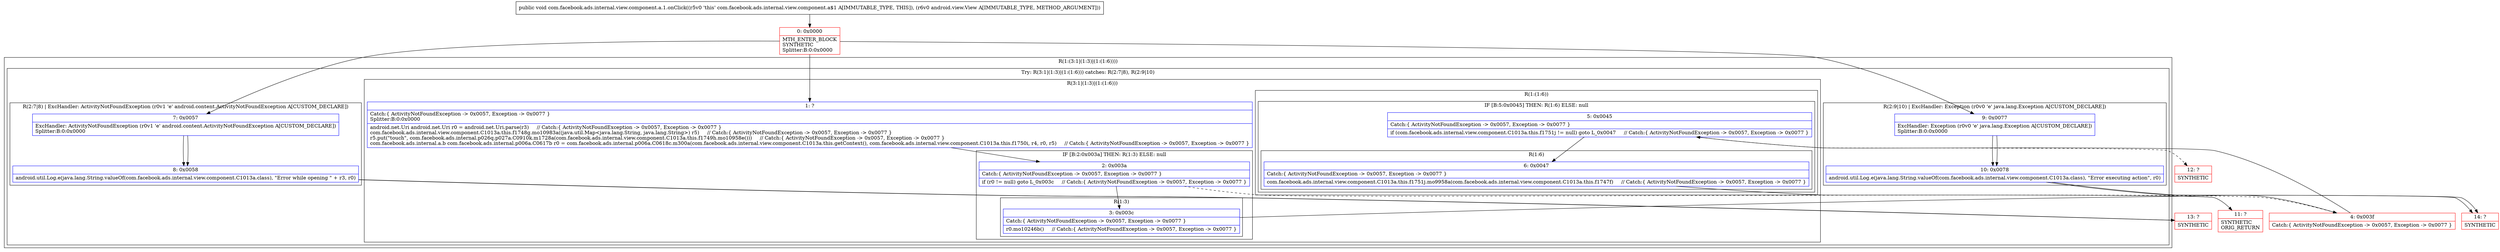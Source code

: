 digraph "CFG forcom.facebook.ads.internal.view.component.a.1.onClick(Landroid\/view\/View;)V" {
subgraph cluster_Region_1660436305 {
label = "R(1:(3:1|(1:3)|(1:(1:6))))";
node [shape=record,color=blue];
subgraph cluster_TryCatchRegion_699973741 {
label = "Try: R(3:1|(1:3)|(1:(1:6))) catches: R(2:7|8), R(2:9|10)";
node [shape=record,color=blue];
subgraph cluster_Region_963441138 {
label = "R(3:1|(1:3)|(1:(1:6)))";
node [shape=record,color=blue];
Node_1 [shape=record,label="{1\:\ ?|Catch:\{ ActivityNotFoundException \-\> 0x0057, Exception \-\> 0x0077 \}\lSplitter:B:0:0x0000\l|android.net.Uri android.net.Uri r0 = android.net.Uri.parse(r3)     \/\/ Catch:\{ ActivityNotFoundException \-\> 0x0057, Exception \-\> 0x0077 \}\lcom.facebook.ads.internal.view.component.C1013a.this.f1748g.mo10983a((java.util.Map\<java.lang.String, java.lang.String\>) r5)     \/\/ Catch:\{ ActivityNotFoundException \-\> 0x0057, Exception \-\> 0x0077 \}\lr5.put(\"touch\", com.facebook.ads.internal.p026q.p027a.C0910k.m1728a(com.facebook.ads.internal.view.component.C1013a.this.f1749h.mo10958e()))     \/\/ Catch:\{ ActivityNotFoundException \-\> 0x0057, Exception \-\> 0x0077 \}\lcom.facebook.ads.internal.a.b com.facebook.ads.internal.p006a.C0617b r0 = com.facebook.ads.internal.p006a.C0618c.m300a(com.facebook.ads.internal.view.component.C1013a.this.getContext(), com.facebook.ads.internal.view.component.C1013a.this.f1750i, r4, r0, r5)     \/\/ Catch:\{ ActivityNotFoundException \-\> 0x0057, Exception \-\> 0x0077 \}\l}"];
subgraph cluster_IfRegion_549771944 {
label = "IF [B:2:0x003a] THEN: R(1:3) ELSE: null";
node [shape=record,color=blue];
Node_2 [shape=record,label="{2\:\ 0x003a|Catch:\{ ActivityNotFoundException \-\> 0x0057, Exception \-\> 0x0077 \}\l|if (r0 != null) goto L_0x003c     \/\/ Catch:\{ ActivityNotFoundException \-\> 0x0057, Exception \-\> 0x0077 \}\l}"];
subgraph cluster_Region_1888889517 {
label = "R(1:3)";
node [shape=record,color=blue];
Node_3 [shape=record,label="{3\:\ 0x003c|Catch:\{ ActivityNotFoundException \-\> 0x0057, Exception \-\> 0x0077 \}\l|r0.mo10246b()     \/\/ Catch:\{ ActivityNotFoundException \-\> 0x0057, Exception \-\> 0x0077 \}\l}"];
}
}
subgraph cluster_Region_1957192038 {
label = "R(1:(1:6))";
node [shape=record,color=blue];
subgraph cluster_IfRegion_1965185686 {
label = "IF [B:5:0x0045] THEN: R(1:6) ELSE: null";
node [shape=record,color=blue];
Node_5 [shape=record,label="{5\:\ 0x0045|Catch:\{ ActivityNotFoundException \-\> 0x0057, Exception \-\> 0x0077 \}\l|if (com.facebook.ads.internal.view.component.C1013a.this.f1751j != null) goto L_0x0047     \/\/ Catch:\{ ActivityNotFoundException \-\> 0x0057, Exception \-\> 0x0077 \}\l}"];
subgraph cluster_Region_1443094996 {
label = "R(1:6)";
node [shape=record,color=blue];
Node_6 [shape=record,label="{6\:\ 0x0047|Catch:\{ ActivityNotFoundException \-\> 0x0057, Exception \-\> 0x0077 \}\l|com.facebook.ads.internal.view.component.C1013a.this.f1751j.mo9958a(com.facebook.ads.internal.view.component.C1013a.this.f1747f)     \/\/ Catch:\{ ActivityNotFoundException \-\> 0x0057, Exception \-\> 0x0077 \}\l}"];
}
}
}
}
subgraph cluster_Region_970455249 {
label = "R(2:7|8) | ExcHandler: ActivityNotFoundException (r0v1 'e' android.content.ActivityNotFoundException A[CUSTOM_DECLARE])\l";
node [shape=record,color=blue];
Node_7 [shape=record,label="{7\:\ 0x0057|ExcHandler: ActivityNotFoundException (r0v1 'e' android.content.ActivityNotFoundException A[CUSTOM_DECLARE])\lSplitter:B:0:0x0000\l}"];
Node_8 [shape=record,label="{8\:\ 0x0058|android.util.Log.e(java.lang.String.valueOf(com.facebook.ads.internal.view.component.C1013a.class), \"Error while opening \" + r3, r0)\l}"];
}
subgraph cluster_Region_239275484 {
label = "R(2:9|10) | ExcHandler: Exception (r0v0 'e' java.lang.Exception A[CUSTOM_DECLARE])\l";
node [shape=record,color=blue];
Node_9 [shape=record,label="{9\:\ 0x0077|ExcHandler: Exception (r0v0 'e' java.lang.Exception A[CUSTOM_DECLARE])\lSplitter:B:0:0x0000\l}"];
Node_10 [shape=record,label="{10\:\ 0x0078|android.util.Log.e(java.lang.String.valueOf(com.facebook.ads.internal.view.component.C1013a.class), \"Error executing action\", r0)\l}"];
}
}
}
subgraph cluster_Region_970455249 {
label = "R(2:7|8) | ExcHandler: ActivityNotFoundException (r0v1 'e' android.content.ActivityNotFoundException A[CUSTOM_DECLARE])\l";
node [shape=record,color=blue];
Node_7 [shape=record,label="{7\:\ 0x0057|ExcHandler: ActivityNotFoundException (r0v1 'e' android.content.ActivityNotFoundException A[CUSTOM_DECLARE])\lSplitter:B:0:0x0000\l}"];
Node_8 [shape=record,label="{8\:\ 0x0058|android.util.Log.e(java.lang.String.valueOf(com.facebook.ads.internal.view.component.C1013a.class), \"Error while opening \" + r3, r0)\l}"];
}
subgraph cluster_Region_239275484 {
label = "R(2:9|10) | ExcHandler: Exception (r0v0 'e' java.lang.Exception A[CUSTOM_DECLARE])\l";
node [shape=record,color=blue];
Node_9 [shape=record,label="{9\:\ 0x0077|ExcHandler: Exception (r0v0 'e' java.lang.Exception A[CUSTOM_DECLARE])\lSplitter:B:0:0x0000\l}"];
Node_10 [shape=record,label="{10\:\ 0x0078|android.util.Log.e(java.lang.String.valueOf(com.facebook.ads.internal.view.component.C1013a.class), \"Error executing action\", r0)\l}"];
}
Node_0 [shape=record,color=red,label="{0\:\ 0x0000|MTH_ENTER_BLOCK\lSYNTHETIC\lSplitter:B:0:0x0000\l}"];
Node_4 [shape=record,color=red,label="{4\:\ 0x003f|Catch:\{ ActivityNotFoundException \-\> 0x0057, Exception \-\> 0x0077 \}\l}"];
Node_11 [shape=record,color=red,label="{11\:\ ?|SYNTHETIC\lORIG_RETURN\l}"];
Node_12 [shape=record,color=red,label="{12\:\ ?|SYNTHETIC\l}"];
Node_13 [shape=record,color=red,label="{13\:\ ?|SYNTHETIC\l}"];
Node_14 [shape=record,color=red,label="{14\:\ ?|SYNTHETIC\l}"];
MethodNode[shape=record,label="{public void com.facebook.ads.internal.view.component.a.1.onClick((r5v0 'this' com.facebook.ads.internal.view.component.a$1 A[IMMUTABLE_TYPE, THIS]), (r6v0 android.view.View A[IMMUTABLE_TYPE, METHOD_ARGUMENT])) }"];
MethodNode -> Node_0;
Node_1 -> Node_2;
Node_2 -> Node_3;
Node_2 -> Node_4[style=dashed];
Node_3 -> Node_4;
Node_5 -> Node_6;
Node_5 -> Node_12[style=dashed];
Node_6 -> Node_11;
Node_7 -> Node_8;
Node_8 -> Node_13;
Node_9 -> Node_10;
Node_10 -> Node_14;
Node_7 -> Node_8;
Node_8 -> Node_13;
Node_9 -> Node_10;
Node_10 -> Node_14;
Node_0 -> Node_1;
Node_0 -> Node_7;
Node_0 -> Node_9;
Node_4 -> Node_5;
}

